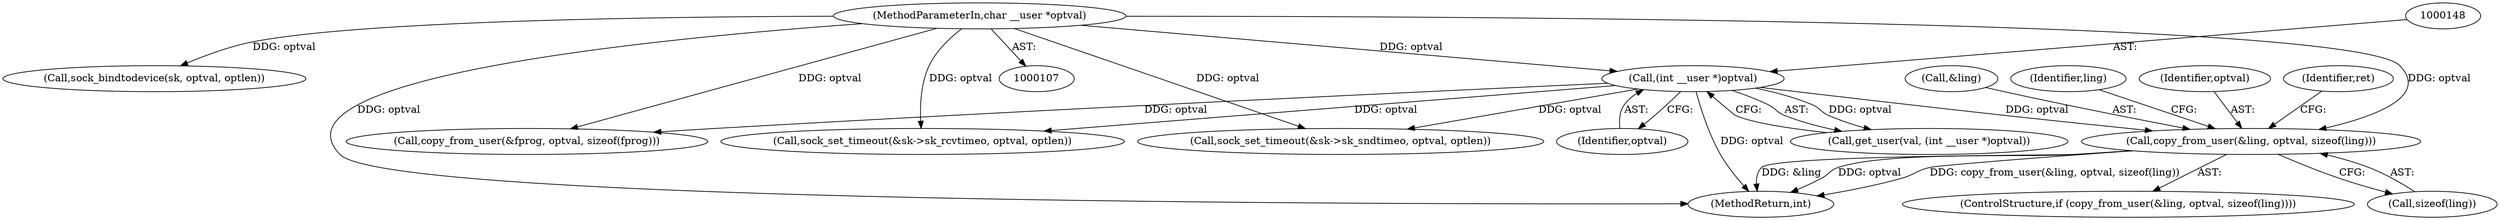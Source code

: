 digraph "0_linux_82981930125abfd39d7c8378a9cfdf5e1be2002b_0@API" {
"1000350" [label="(Call,copy_from_user(&ling, optval, sizeof(ling)))"];
"1000147" [label="(Call,(int __user *)optval)"];
"1000111" [label="(MethodParameterIn,char __user *optval)"];
"1000111" [label="(MethodParameterIn,char __user *optval)"];
"1000565" [label="(Call,copy_from_user(&fprog, optval, sizeof(fprog)))"];
"1000351" [label="(Call,&ling)"];
"1000132" [label="(Call,sock_bindtodevice(sk, optval, optlen))"];
"1000529" [label="(Call,sock_set_timeout(&sk->sk_rcvtimeo, optval, optlen))"];
"1000365" [label="(Identifier,ling)"];
"1000149" [label="(Identifier,optval)"];
"1000662" [label="(MethodReturn,int)"];
"1000353" [label="(Identifier,optval)"];
"1000145" [label="(Call,get_user(val, (int __user *)optval))"];
"1000540" [label="(Call,sock_set_timeout(&sk->sk_sndtimeo, optval, optlen))"];
"1000358" [label="(Identifier,ret)"];
"1000349" [label="(ControlStructure,if (copy_from_user(&ling, optval, sizeof(ling))))"];
"1000147" [label="(Call,(int __user *)optval)"];
"1000354" [label="(Call,sizeof(ling))"];
"1000350" [label="(Call,copy_from_user(&ling, optval, sizeof(ling)))"];
"1000350" -> "1000349"  [label="AST: "];
"1000350" -> "1000354"  [label="CFG: "];
"1000351" -> "1000350"  [label="AST: "];
"1000353" -> "1000350"  [label="AST: "];
"1000354" -> "1000350"  [label="AST: "];
"1000358" -> "1000350"  [label="CFG: "];
"1000365" -> "1000350"  [label="CFG: "];
"1000350" -> "1000662"  [label="DDG: &ling"];
"1000350" -> "1000662"  [label="DDG: optval"];
"1000350" -> "1000662"  [label="DDG: copy_from_user(&ling, optval, sizeof(ling))"];
"1000147" -> "1000350"  [label="DDG: optval"];
"1000111" -> "1000350"  [label="DDG: optval"];
"1000147" -> "1000145"  [label="AST: "];
"1000147" -> "1000149"  [label="CFG: "];
"1000148" -> "1000147"  [label="AST: "];
"1000149" -> "1000147"  [label="AST: "];
"1000145" -> "1000147"  [label="CFG: "];
"1000147" -> "1000662"  [label="DDG: optval"];
"1000147" -> "1000145"  [label="DDG: optval"];
"1000111" -> "1000147"  [label="DDG: optval"];
"1000147" -> "1000529"  [label="DDG: optval"];
"1000147" -> "1000540"  [label="DDG: optval"];
"1000147" -> "1000565"  [label="DDG: optval"];
"1000111" -> "1000107"  [label="AST: "];
"1000111" -> "1000662"  [label="DDG: optval"];
"1000111" -> "1000132"  [label="DDG: optval"];
"1000111" -> "1000529"  [label="DDG: optval"];
"1000111" -> "1000540"  [label="DDG: optval"];
"1000111" -> "1000565"  [label="DDG: optval"];
}
